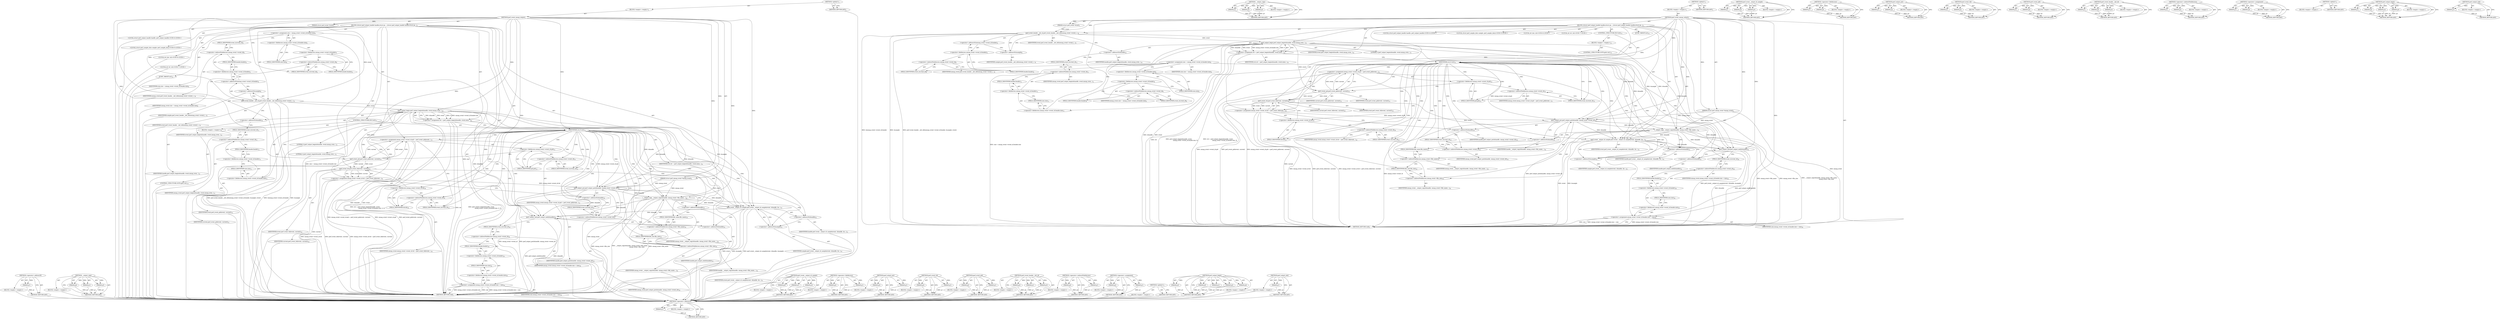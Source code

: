 digraph "perf_output_end" {
vulnerable_152 [label=<(METHOD,&lt;operator&gt;.addressOf)>];
vulnerable_153 [label=<(PARAM,p1)>];
vulnerable_154 [label=<(BLOCK,&lt;empty&gt;,&lt;empty&gt;)>];
vulnerable_155 [label=<(METHOD_RETURN,ANY)>];
vulnerable_179 [label=<(METHOD,__output_copy)>];
vulnerable_180 [label=<(PARAM,p1)>];
vulnerable_181 [label=<(PARAM,p2)>];
vulnerable_182 [label=<(PARAM,p3)>];
vulnerable_183 [label=<(BLOCK,&lt;empty&gt;,&lt;empty&gt;)>];
vulnerable_184 [label=<(METHOD_RETURN,ANY)>];
vulnerable_6 [label=<(METHOD,&lt;global&gt;)<SUB>1</SUB>>];
vulnerable_7 [label=<(BLOCK,&lt;empty&gt;,&lt;empty&gt;)<SUB>1</SUB>>];
vulnerable_8 [label=<(METHOD,perf_event_mmap_output)<SUB>1</SUB>>];
vulnerable_9 [label=<(PARAM,struct perf_event *event)<SUB>1</SUB>>];
vulnerable_10 [label=<(PARAM,struct perf_mmap_event *mmap_event)<SUB>2</SUB>>];
vulnerable_11 [label=<(BLOCK,{
	struct perf_output_handle handle;
	struct pe...,{
	struct perf_output_handle handle;
	struct pe...)<SUB>3</SUB>>];
vulnerable_12 [label="<(LOCAL,struct perf_output_handle handle: perf_output_handle)<SUB>4</SUB>>"];
vulnerable_13 [label="<(LOCAL,struct perf_sample_data sample: perf_sample_data)<SUB>5</SUB>>"];
vulnerable_14 [label="<(LOCAL,int size: int)<SUB>6</SUB>>"];
vulnerable_15 [label=<(&lt;operator&gt;.assignment,size = mmap_event-&gt;event_id.header.size)<SUB>6</SUB>>];
vulnerable_16 [label=<(IDENTIFIER,size,size = mmap_event-&gt;event_id.header.size)<SUB>6</SUB>>];
vulnerable_17 [label=<(&lt;operator&gt;.fieldAccess,mmap_event-&gt;event_id.header.size)<SUB>6</SUB>>];
vulnerable_18 [label=<(&lt;operator&gt;.fieldAccess,mmap_event-&gt;event_id.header)<SUB>6</SUB>>];
vulnerable_19 [label=<(&lt;operator&gt;.indirectFieldAccess,mmap_event-&gt;event_id)<SUB>6</SUB>>];
vulnerable_20 [label=<(IDENTIFIER,mmap_event,size = mmap_event-&gt;event_id.header.size)<SUB>6</SUB>>];
vulnerable_21 [label=<(FIELD_IDENTIFIER,event_id,event_id)<SUB>6</SUB>>];
vulnerable_22 [label=<(FIELD_IDENTIFIER,header,header)<SUB>6</SUB>>];
vulnerable_23 [label=<(FIELD_IDENTIFIER,size,size)<SUB>6</SUB>>];
vulnerable_24 [label="<(LOCAL,int ret: int)<SUB>7</SUB>>"];
vulnerable_25 [label=<(perf_event_header__init_id,perf_event_header__init_id(&amp;mmap_event-&gt;event_i...)<SUB>9</SUB>>];
vulnerable_26 [label=<(&lt;operator&gt;.addressOf,&amp;mmap_event-&gt;event_id.header)<SUB>9</SUB>>];
vulnerable_27 [label=<(&lt;operator&gt;.fieldAccess,mmap_event-&gt;event_id.header)<SUB>9</SUB>>];
vulnerable_28 [label=<(&lt;operator&gt;.indirectFieldAccess,mmap_event-&gt;event_id)<SUB>9</SUB>>];
vulnerable_29 [label=<(IDENTIFIER,mmap_event,perf_event_header__init_id(&amp;mmap_event-&gt;event_i...)<SUB>9</SUB>>];
vulnerable_30 [label=<(FIELD_IDENTIFIER,event_id,event_id)<SUB>9</SUB>>];
vulnerable_31 [label=<(FIELD_IDENTIFIER,header,header)<SUB>9</SUB>>];
vulnerable_32 [label=<(&lt;operator&gt;.addressOf,&amp;sample)<SUB>9</SUB>>];
vulnerable_33 [label=<(IDENTIFIER,sample,perf_event_header__init_id(&amp;mmap_event-&gt;event_i...)<SUB>9</SUB>>];
vulnerable_34 [label=<(IDENTIFIER,event,perf_event_header__init_id(&amp;mmap_event-&gt;event_i...)<SUB>9</SUB>>];
vulnerable_35 [label=<(&lt;operator&gt;.assignment,ret = perf_output_begin(&amp;handle, event,
				mma...)<SUB>10</SUB>>];
vulnerable_36 [label=<(IDENTIFIER,ret,ret = perf_output_begin(&amp;handle, event,
				mma...)<SUB>10</SUB>>];
vulnerable_37 [label=<(perf_output_begin,perf_output_begin(&amp;handle, event,
				mmap_even...)<SUB>10</SUB>>];
vulnerable_38 [label=<(&lt;operator&gt;.addressOf,&amp;handle)<SUB>10</SUB>>];
vulnerable_39 [label=<(IDENTIFIER,handle,perf_output_begin(&amp;handle, event,
				mmap_even...)<SUB>10</SUB>>];
vulnerable_40 [label=<(IDENTIFIER,event,perf_output_begin(&amp;handle, event,
				mmap_even...)<SUB>10</SUB>>];
vulnerable_41 [label=<(&lt;operator&gt;.fieldAccess,mmap_event-&gt;event_id.header.size)<SUB>11</SUB>>];
vulnerable_42 [label=<(&lt;operator&gt;.fieldAccess,mmap_event-&gt;event_id.header)<SUB>11</SUB>>];
vulnerable_43 [label=<(&lt;operator&gt;.indirectFieldAccess,mmap_event-&gt;event_id)<SUB>11</SUB>>];
vulnerable_44 [label=<(IDENTIFIER,mmap_event,perf_output_begin(&amp;handle, event,
				mmap_even...)<SUB>11</SUB>>];
vulnerable_45 [label=<(FIELD_IDENTIFIER,event_id,event_id)<SUB>11</SUB>>];
vulnerable_46 [label=<(FIELD_IDENTIFIER,header,header)<SUB>11</SUB>>];
vulnerable_47 [label=<(FIELD_IDENTIFIER,size,size)<SUB>11</SUB>>];
vulnerable_48 [label=<(LITERAL,0,perf_output_begin(&amp;handle, event,
				mmap_even...)<SUB>11</SUB>>];
vulnerable_49 [label=<(LITERAL,0,perf_output_begin(&amp;handle, event,
				mmap_even...)<SUB>11</SUB>>];
vulnerable_50 [label=<(CONTROL_STRUCTURE,IF,if (ret))<SUB>12</SUB>>];
vulnerable_51 [label=<(IDENTIFIER,ret,if (ret))<SUB>12</SUB>>];
vulnerable_52 [label=<(BLOCK,&lt;empty&gt;,&lt;empty&gt;)<SUB>13</SUB>>];
vulnerable_53 [label=<(CONTROL_STRUCTURE,GOTO,goto out;)<SUB>13</SUB>>];
vulnerable_54 [label=<(&lt;operator&gt;.assignment,mmap_event-&gt;event_id.pid = perf_event_pid(event...)<SUB>15</SUB>>];
vulnerable_55 [label=<(&lt;operator&gt;.fieldAccess,mmap_event-&gt;event_id.pid)<SUB>15</SUB>>];
vulnerable_56 [label=<(&lt;operator&gt;.indirectFieldAccess,mmap_event-&gt;event_id)<SUB>15</SUB>>];
vulnerable_57 [label=<(IDENTIFIER,mmap_event,mmap_event-&gt;event_id.pid = perf_event_pid(event...)<SUB>15</SUB>>];
vulnerable_58 [label=<(FIELD_IDENTIFIER,event_id,event_id)<SUB>15</SUB>>];
vulnerable_59 [label=<(FIELD_IDENTIFIER,pid,pid)<SUB>15</SUB>>];
vulnerable_60 [label=<(perf_event_pid,perf_event_pid(event, current))<SUB>15</SUB>>];
vulnerable_61 [label=<(IDENTIFIER,event,perf_event_pid(event, current))<SUB>15</SUB>>];
vulnerable_62 [label=<(IDENTIFIER,current,perf_event_pid(event, current))<SUB>15</SUB>>];
vulnerable_63 [label=<(&lt;operator&gt;.assignment,mmap_event-&gt;event_id.tid = perf_event_tid(event...)<SUB>16</SUB>>];
vulnerable_64 [label=<(&lt;operator&gt;.fieldAccess,mmap_event-&gt;event_id.tid)<SUB>16</SUB>>];
vulnerable_65 [label=<(&lt;operator&gt;.indirectFieldAccess,mmap_event-&gt;event_id)<SUB>16</SUB>>];
vulnerable_66 [label=<(IDENTIFIER,mmap_event,mmap_event-&gt;event_id.tid = perf_event_tid(event...)<SUB>16</SUB>>];
vulnerable_67 [label=<(FIELD_IDENTIFIER,event_id,event_id)<SUB>16</SUB>>];
vulnerable_68 [label=<(FIELD_IDENTIFIER,tid,tid)<SUB>16</SUB>>];
vulnerable_69 [label=<(perf_event_tid,perf_event_tid(event, current))<SUB>16</SUB>>];
vulnerable_70 [label=<(IDENTIFIER,event,perf_event_tid(event, current))<SUB>16</SUB>>];
vulnerable_71 [label=<(IDENTIFIER,current,perf_event_tid(event, current))<SUB>16</SUB>>];
vulnerable_72 [label=<(perf_output_put,perf_output_put(&amp;handle, mmap_event-&gt;event_id))<SUB>18</SUB>>];
vulnerable_73 [label=<(&lt;operator&gt;.addressOf,&amp;handle)<SUB>18</SUB>>];
vulnerable_74 [label=<(IDENTIFIER,handle,perf_output_put(&amp;handle, mmap_event-&gt;event_id))<SUB>18</SUB>>];
vulnerable_75 [label=<(&lt;operator&gt;.indirectFieldAccess,mmap_event-&gt;event_id)<SUB>18</SUB>>];
vulnerable_76 [label=<(IDENTIFIER,mmap_event,perf_output_put(&amp;handle, mmap_event-&gt;event_id))<SUB>18</SUB>>];
vulnerable_77 [label=<(FIELD_IDENTIFIER,event_id,event_id)<SUB>18</SUB>>];
vulnerable_78 [label=<(__output_copy,__output_copy(&amp;handle, mmap_event-&gt;file_name,
	...)<SUB>19</SUB>>];
vulnerable_79 [label=<(&lt;operator&gt;.addressOf,&amp;handle)<SUB>19</SUB>>];
vulnerable_80 [label=<(IDENTIFIER,handle,__output_copy(&amp;handle, mmap_event-&gt;file_name,
	...)<SUB>19</SUB>>];
vulnerable_81 [label=<(&lt;operator&gt;.indirectFieldAccess,mmap_event-&gt;file_name)<SUB>19</SUB>>];
vulnerable_82 [label=<(IDENTIFIER,mmap_event,__output_copy(&amp;handle, mmap_event-&gt;file_name,
	...)<SUB>19</SUB>>];
vulnerable_83 [label=<(FIELD_IDENTIFIER,file_name,file_name)<SUB>19</SUB>>];
vulnerable_84 [label=<(&lt;operator&gt;.indirectFieldAccess,mmap_event-&gt;file_size)<SUB>20</SUB>>];
vulnerable_85 [label=<(IDENTIFIER,mmap_event,__output_copy(&amp;handle, mmap_event-&gt;file_name,
	...)<SUB>20</SUB>>];
vulnerable_86 [label=<(FIELD_IDENTIFIER,file_size,file_size)<SUB>20</SUB>>];
vulnerable_87 [label=<(perf_event__output_id_sample,perf_event__output_id_sample(event, &amp;handle, &amp;s...)<SUB>22</SUB>>];
vulnerable_88 [label=<(IDENTIFIER,event,perf_event__output_id_sample(event, &amp;handle, &amp;s...)<SUB>22</SUB>>];
vulnerable_89 [label=<(&lt;operator&gt;.addressOf,&amp;handle)<SUB>22</SUB>>];
vulnerable_90 [label=<(IDENTIFIER,handle,perf_event__output_id_sample(event, &amp;handle, &amp;s...)<SUB>22</SUB>>];
vulnerable_91 [label=<(&lt;operator&gt;.addressOf,&amp;sample)<SUB>22</SUB>>];
vulnerable_92 [label=<(IDENTIFIER,sample,perf_event__output_id_sample(event, &amp;handle, &amp;s...)<SUB>22</SUB>>];
vulnerable_93 [label=<(perf_output_end,perf_output_end(&amp;handle))<SUB>24</SUB>>];
vulnerable_94 [label=<(&lt;operator&gt;.addressOf,&amp;handle)<SUB>24</SUB>>];
vulnerable_95 [label=<(IDENTIFIER,handle,perf_output_end(&amp;handle))<SUB>24</SUB>>];
vulnerable_96 [label=<(JUMP_TARGET,out)<SUB>25</SUB>>];
vulnerable_97 [label=<(&lt;operator&gt;.assignment,mmap_event-&gt;event_id.header.size = size)<SUB>26</SUB>>];
vulnerable_98 [label=<(&lt;operator&gt;.fieldAccess,mmap_event-&gt;event_id.header.size)<SUB>26</SUB>>];
vulnerable_99 [label=<(&lt;operator&gt;.fieldAccess,mmap_event-&gt;event_id.header)<SUB>26</SUB>>];
vulnerable_100 [label=<(&lt;operator&gt;.indirectFieldAccess,mmap_event-&gt;event_id)<SUB>26</SUB>>];
vulnerable_101 [label=<(IDENTIFIER,mmap_event,mmap_event-&gt;event_id.header.size = size)<SUB>26</SUB>>];
vulnerable_102 [label=<(FIELD_IDENTIFIER,event_id,event_id)<SUB>26</SUB>>];
vulnerable_103 [label=<(FIELD_IDENTIFIER,header,header)<SUB>26</SUB>>];
vulnerable_104 [label=<(FIELD_IDENTIFIER,size,size)<SUB>26</SUB>>];
vulnerable_105 [label=<(IDENTIFIER,size,mmap_event-&gt;event_id.header.size = size)<SUB>26</SUB>>];
vulnerable_106 [label=<(METHOD_RETURN,void)<SUB>1</SUB>>];
vulnerable_108 [label=<(METHOD_RETURN,ANY)<SUB>1</SUB>>];
vulnerable_185 [label=<(METHOD,perf_event__output_id_sample)>];
vulnerable_186 [label=<(PARAM,p1)>];
vulnerable_187 [label=<(PARAM,p2)>];
vulnerable_188 [label=<(PARAM,p3)>];
vulnerable_189 [label=<(BLOCK,&lt;empty&gt;,&lt;empty&gt;)>];
vulnerable_190 [label=<(METHOD_RETURN,ANY)>];
vulnerable_136 [label=<(METHOD,&lt;operator&gt;.fieldAccess)>];
vulnerable_137 [label=<(PARAM,p1)>];
vulnerable_138 [label=<(PARAM,p2)>];
vulnerable_139 [label=<(BLOCK,&lt;empty&gt;,&lt;empty&gt;)>];
vulnerable_140 [label=<(METHOD_RETURN,ANY)>];
vulnerable_174 [label=<(METHOD,perf_output_put)>];
vulnerable_175 [label=<(PARAM,p1)>];
vulnerable_176 [label=<(PARAM,p2)>];
vulnerable_177 [label=<(BLOCK,&lt;empty&gt;,&lt;empty&gt;)>];
vulnerable_178 [label=<(METHOD_RETURN,ANY)>];
vulnerable_169 [label=<(METHOD,perf_event_tid)>];
vulnerable_170 [label=<(PARAM,p1)>];
vulnerable_171 [label=<(PARAM,p2)>];
vulnerable_172 [label=<(BLOCK,&lt;empty&gt;,&lt;empty&gt;)>];
vulnerable_173 [label=<(METHOD_RETURN,ANY)>];
vulnerable_164 [label=<(METHOD,perf_event_pid)>];
vulnerable_165 [label=<(PARAM,p1)>];
vulnerable_166 [label=<(PARAM,p2)>];
vulnerable_167 [label=<(BLOCK,&lt;empty&gt;,&lt;empty&gt;)>];
vulnerable_168 [label=<(METHOD_RETURN,ANY)>];
vulnerable_146 [label=<(METHOD,perf_event_header__init_id)>];
vulnerable_147 [label=<(PARAM,p1)>];
vulnerable_148 [label=<(PARAM,p2)>];
vulnerable_149 [label=<(PARAM,p3)>];
vulnerable_150 [label=<(BLOCK,&lt;empty&gt;,&lt;empty&gt;)>];
vulnerable_151 [label=<(METHOD_RETURN,ANY)>];
vulnerable_141 [label=<(METHOD,&lt;operator&gt;.indirectFieldAccess)>];
vulnerable_142 [label=<(PARAM,p1)>];
vulnerable_143 [label=<(PARAM,p2)>];
vulnerable_144 [label=<(BLOCK,&lt;empty&gt;,&lt;empty&gt;)>];
vulnerable_145 [label=<(METHOD_RETURN,ANY)>];
vulnerable_131 [label=<(METHOD,&lt;operator&gt;.assignment)>];
vulnerable_132 [label=<(PARAM,p1)>];
vulnerable_133 [label=<(PARAM,p2)>];
vulnerable_134 [label=<(BLOCK,&lt;empty&gt;,&lt;empty&gt;)>];
vulnerable_135 [label=<(METHOD_RETURN,ANY)>];
vulnerable_125 [label=<(METHOD,&lt;global&gt;)<SUB>1</SUB>>];
vulnerable_126 [label=<(BLOCK,&lt;empty&gt;,&lt;empty&gt;)>];
vulnerable_127 [label=<(METHOD_RETURN,ANY)>];
vulnerable_156 [label=<(METHOD,perf_output_begin)>];
vulnerable_157 [label=<(PARAM,p1)>];
vulnerable_158 [label=<(PARAM,p2)>];
vulnerable_159 [label=<(PARAM,p3)>];
vulnerable_160 [label=<(PARAM,p4)>];
vulnerable_161 [label=<(PARAM,p5)>];
vulnerable_162 [label=<(BLOCK,&lt;empty&gt;,&lt;empty&gt;)>];
vulnerable_163 [label=<(METHOD_RETURN,ANY)>];
vulnerable_191 [label=<(METHOD,perf_output_end)>];
vulnerable_192 [label=<(PARAM,p1)>];
vulnerable_193 [label=<(BLOCK,&lt;empty&gt;,&lt;empty&gt;)>];
vulnerable_194 [label=<(METHOD_RETURN,ANY)>];
fixed_151 [label=<(METHOD,&lt;operator&gt;.addressOf)>];
fixed_152 [label=<(PARAM,p1)>];
fixed_153 [label=<(BLOCK,&lt;empty&gt;,&lt;empty&gt;)>];
fixed_154 [label=<(METHOD_RETURN,ANY)>];
fixed_177 [label=<(METHOD,__output_copy)>];
fixed_178 [label=<(PARAM,p1)>];
fixed_179 [label=<(PARAM,p2)>];
fixed_180 [label=<(PARAM,p3)>];
fixed_181 [label=<(BLOCK,&lt;empty&gt;,&lt;empty&gt;)>];
fixed_182 [label=<(METHOD_RETURN,ANY)>];
fixed_6 [label=<(METHOD,&lt;global&gt;)<SUB>1</SUB>>];
fixed_7 [label=<(BLOCK,&lt;empty&gt;,&lt;empty&gt;)<SUB>1</SUB>>];
fixed_8 [label=<(METHOD,perf_event_mmap_output)<SUB>1</SUB>>];
fixed_9 [label=<(PARAM,struct perf_event *event)<SUB>1</SUB>>];
fixed_10 [label=<(PARAM,struct perf_mmap_event *mmap_event)<SUB>2</SUB>>];
fixed_11 [label=<(BLOCK,{
	struct perf_output_handle handle;
	struct pe...,{
	struct perf_output_handle handle;
	struct pe...)<SUB>3</SUB>>];
fixed_12 [label="<(LOCAL,struct perf_output_handle handle: perf_output_handle)<SUB>4</SUB>>"];
fixed_13 [label="<(LOCAL,struct perf_sample_data sample: perf_sample_data)<SUB>5</SUB>>"];
fixed_14 [label="<(LOCAL,int size: int)<SUB>6</SUB>>"];
fixed_15 [label=<(&lt;operator&gt;.assignment,size = mmap_event-&gt;event_id.header.size)<SUB>6</SUB>>];
fixed_16 [label=<(IDENTIFIER,size,size = mmap_event-&gt;event_id.header.size)<SUB>6</SUB>>];
fixed_17 [label=<(&lt;operator&gt;.fieldAccess,mmap_event-&gt;event_id.header.size)<SUB>6</SUB>>];
fixed_18 [label=<(&lt;operator&gt;.fieldAccess,mmap_event-&gt;event_id.header)<SUB>6</SUB>>];
fixed_19 [label=<(&lt;operator&gt;.indirectFieldAccess,mmap_event-&gt;event_id)<SUB>6</SUB>>];
fixed_20 [label=<(IDENTIFIER,mmap_event,size = mmap_event-&gt;event_id.header.size)<SUB>6</SUB>>];
fixed_21 [label=<(FIELD_IDENTIFIER,event_id,event_id)<SUB>6</SUB>>];
fixed_22 [label=<(FIELD_IDENTIFIER,header,header)<SUB>6</SUB>>];
fixed_23 [label=<(FIELD_IDENTIFIER,size,size)<SUB>6</SUB>>];
fixed_24 [label="<(LOCAL,int ret: int)<SUB>7</SUB>>"];
fixed_25 [label=<(perf_event_header__init_id,perf_event_header__init_id(&amp;mmap_event-&gt;event_i...)<SUB>9</SUB>>];
fixed_26 [label=<(&lt;operator&gt;.addressOf,&amp;mmap_event-&gt;event_id.header)<SUB>9</SUB>>];
fixed_27 [label=<(&lt;operator&gt;.fieldAccess,mmap_event-&gt;event_id.header)<SUB>9</SUB>>];
fixed_28 [label=<(&lt;operator&gt;.indirectFieldAccess,mmap_event-&gt;event_id)<SUB>9</SUB>>];
fixed_29 [label=<(IDENTIFIER,mmap_event,perf_event_header__init_id(&amp;mmap_event-&gt;event_i...)<SUB>9</SUB>>];
fixed_30 [label=<(FIELD_IDENTIFIER,event_id,event_id)<SUB>9</SUB>>];
fixed_31 [label=<(FIELD_IDENTIFIER,header,header)<SUB>9</SUB>>];
fixed_32 [label=<(&lt;operator&gt;.addressOf,&amp;sample)<SUB>9</SUB>>];
fixed_33 [label=<(IDENTIFIER,sample,perf_event_header__init_id(&amp;mmap_event-&gt;event_i...)<SUB>9</SUB>>];
fixed_34 [label=<(IDENTIFIER,event,perf_event_header__init_id(&amp;mmap_event-&gt;event_i...)<SUB>9</SUB>>];
fixed_35 [label=<(&lt;operator&gt;.assignment,ret = perf_output_begin(&amp;handle, event,
				mma...)<SUB>10</SUB>>];
fixed_36 [label=<(IDENTIFIER,ret,ret = perf_output_begin(&amp;handle, event,
				mma...)<SUB>10</SUB>>];
fixed_37 [label=<(perf_output_begin,perf_output_begin(&amp;handle, event,
				mmap_even...)<SUB>10</SUB>>];
fixed_38 [label=<(&lt;operator&gt;.addressOf,&amp;handle)<SUB>10</SUB>>];
fixed_39 [label=<(IDENTIFIER,handle,perf_output_begin(&amp;handle, event,
				mmap_even...)<SUB>10</SUB>>];
fixed_40 [label=<(IDENTIFIER,event,perf_output_begin(&amp;handle, event,
				mmap_even...)<SUB>10</SUB>>];
fixed_41 [label=<(&lt;operator&gt;.fieldAccess,mmap_event-&gt;event_id.header.size)<SUB>11</SUB>>];
fixed_42 [label=<(&lt;operator&gt;.fieldAccess,mmap_event-&gt;event_id.header)<SUB>11</SUB>>];
fixed_43 [label=<(&lt;operator&gt;.indirectFieldAccess,mmap_event-&gt;event_id)<SUB>11</SUB>>];
fixed_44 [label=<(IDENTIFIER,mmap_event,perf_output_begin(&amp;handle, event,
				mmap_even...)<SUB>11</SUB>>];
fixed_45 [label=<(FIELD_IDENTIFIER,event_id,event_id)<SUB>11</SUB>>];
fixed_46 [label=<(FIELD_IDENTIFIER,header,header)<SUB>11</SUB>>];
fixed_47 [label=<(FIELD_IDENTIFIER,size,size)<SUB>11</SUB>>];
fixed_48 [label=<(LITERAL,0,perf_output_begin(&amp;handle, event,
				mmap_even...)<SUB>11</SUB>>];
fixed_49 [label=<(CONTROL_STRUCTURE,IF,if (ret))<SUB>12</SUB>>];
fixed_50 [label=<(IDENTIFIER,ret,if (ret))<SUB>12</SUB>>];
fixed_51 [label=<(BLOCK,&lt;empty&gt;,&lt;empty&gt;)<SUB>13</SUB>>];
fixed_52 [label=<(CONTROL_STRUCTURE,GOTO,goto out;)<SUB>13</SUB>>];
fixed_53 [label=<(&lt;operator&gt;.assignment,mmap_event-&gt;event_id.pid = perf_event_pid(event...)<SUB>15</SUB>>];
fixed_54 [label=<(&lt;operator&gt;.fieldAccess,mmap_event-&gt;event_id.pid)<SUB>15</SUB>>];
fixed_55 [label=<(&lt;operator&gt;.indirectFieldAccess,mmap_event-&gt;event_id)<SUB>15</SUB>>];
fixed_56 [label=<(IDENTIFIER,mmap_event,mmap_event-&gt;event_id.pid = perf_event_pid(event...)<SUB>15</SUB>>];
fixed_57 [label=<(FIELD_IDENTIFIER,event_id,event_id)<SUB>15</SUB>>];
fixed_58 [label=<(FIELD_IDENTIFIER,pid,pid)<SUB>15</SUB>>];
fixed_59 [label=<(perf_event_pid,perf_event_pid(event, current))<SUB>15</SUB>>];
fixed_60 [label=<(IDENTIFIER,event,perf_event_pid(event, current))<SUB>15</SUB>>];
fixed_61 [label=<(IDENTIFIER,current,perf_event_pid(event, current))<SUB>15</SUB>>];
fixed_62 [label=<(&lt;operator&gt;.assignment,mmap_event-&gt;event_id.tid = perf_event_tid(event...)<SUB>16</SUB>>];
fixed_63 [label=<(&lt;operator&gt;.fieldAccess,mmap_event-&gt;event_id.tid)<SUB>16</SUB>>];
fixed_64 [label=<(&lt;operator&gt;.indirectFieldAccess,mmap_event-&gt;event_id)<SUB>16</SUB>>];
fixed_65 [label=<(IDENTIFIER,mmap_event,mmap_event-&gt;event_id.tid = perf_event_tid(event...)<SUB>16</SUB>>];
fixed_66 [label=<(FIELD_IDENTIFIER,event_id,event_id)<SUB>16</SUB>>];
fixed_67 [label=<(FIELD_IDENTIFIER,tid,tid)<SUB>16</SUB>>];
fixed_68 [label=<(perf_event_tid,perf_event_tid(event, current))<SUB>16</SUB>>];
fixed_69 [label=<(IDENTIFIER,event,perf_event_tid(event, current))<SUB>16</SUB>>];
fixed_70 [label=<(IDENTIFIER,current,perf_event_tid(event, current))<SUB>16</SUB>>];
fixed_71 [label=<(perf_output_put,perf_output_put(&amp;handle, mmap_event-&gt;event_id))<SUB>18</SUB>>];
fixed_72 [label=<(&lt;operator&gt;.addressOf,&amp;handle)<SUB>18</SUB>>];
fixed_73 [label=<(IDENTIFIER,handle,perf_output_put(&amp;handle, mmap_event-&gt;event_id))<SUB>18</SUB>>];
fixed_74 [label=<(&lt;operator&gt;.indirectFieldAccess,mmap_event-&gt;event_id)<SUB>18</SUB>>];
fixed_75 [label=<(IDENTIFIER,mmap_event,perf_output_put(&amp;handle, mmap_event-&gt;event_id))<SUB>18</SUB>>];
fixed_76 [label=<(FIELD_IDENTIFIER,event_id,event_id)<SUB>18</SUB>>];
fixed_77 [label=<(__output_copy,__output_copy(&amp;handle, mmap_event-&gt;file_name,
	...)<SUB>19</SUB>>];
fixed_78 [label=<(&lt;operator&gt;.addressOf,&amp;handle)<SUB>19</SUB>>];
fixed_79 [label=<(IDENTIFIER,handle,__output_copy(&amp;handle, mmap_event-&gt;file_name,
	...)<SUB>19</SUB>>];
fixed_80 [label=<(&lt;operator&gt;.indirectFieldAccess,mmap_event-&gt;file_name)<SUB>19</SUB>>];
fixed_81 [label=<(IDENTIFIER,mmap_event,__output_copy(&amp;handle, mmap_event-&gt;file_name,
	...)<SUB>19</SUB>>];
fixed_82 [label=<(FIELD_IDENTIFIER,file_name,file_name)<SUB>19</SUB>>];
fixed_83 [label=<(&lt;operator&gt;.indirectFieldAccess,mmap_event-&gt;file_size)<SUB>20</SUB>>];
fixed_84 [label=<(IDENTIFIER,mmap_event,__output_copy(&amp;handle, mmap_event-&gt;file_name,
	...)<SUB>20</SUB>>];
fixed_85 [label=<(FIELD_IDENTIFIER,file_size,file_size)<SUB>20</SUB>>];
fixed_86 [label=<(perf_event__output_id_sample,perf_event__output_id_sample(event, &amp;handle, &amp;s...)<SUB>22</SUB>>];
fixed_87 [label=<(IDENTIFIER,event,perf_event__output_id_sample(event, &amp;handle, &amp;s...)<SUB>22</SUB>>];
fixed_88 [label=<(&lt;operator&gt;.addressOf,&amp;handle)<SUB>22</SUB>>];
fixed_89 [label=<(IDENTIFIER,handle,perf_event__output_id_sample(event, &amp;handle, &amp;s...)<SUB>22</SUB>>];
fixed_90 [label=<(&lt;operator&gt;.addressOf,&amp;sample)<SUB>22</SUB>>];
fixed_91 [label=<(IDENTIFIER,sample,perf_event__output_id_sample(event, &amp;handle, &amp;s...)<SUB>22</SUB>>];
fixed_92 [label=<(perf_output_end,perf_output_end(&amp;handle))<SUB>24</SUB>>];
fixed_93 [label=<(&lt;operator&gt;.addressOf,&amp;handle)<SUB>24</SUB>>];
fixed_94 [label=<(IDENTIFIER,handle,perf_output_end(&amp;handle))<SUB>24</SUB>>];
fixed_95 [label=<(JUMP_TARGET,out)<SUB>25</SUB>>];
fixed_96 [label=<(&lt;operator&gt;.assignment,mmap_event-&gt;event_id.header.size = size)<SUB>26</SUB>>];
fixed_97 [label=<(&lt;operator&gt;.fieldAccess,mmap_event-&gt;event_id.header.size)<SUB>26</SUB>>];
fixed_98 [label=<(&lt;operator&gt;.fieldAccess,mmap_event-&gt;event_id.header)<SUB>26</SUB>>];
fixed_99 [label=<(&lt;operator&gt;.indirectFieldAccess,mmap_event-&gt;event_id)<SUB>26</SUB>>];
fixed_100 [label=<(IDENTIFIER,mmap_event,mmap_event-&gt;event_id.header.size = size)<SUB>26</SUB>>];
fixed_101 [label=<(FIELD_IDENTIFIER,event_id,event_id)<SUB>26</SUB>>];
fixed_102 [label=<(FIELD_IDENTIFIER,header,header)<SUB>26</SUB>>];
fixed_103 [label=<(FIELD_IDENTIFIER,size,size)<SUB>26</SUB>>];
fixed_104 [label=<(IDENTIFIER,size,mmap_event-&gt;event_id.header.size = size)<SUB>26</SUB>>];
fixed_105 [label=<(METHOD_RETURN,void)<SUB>1</SUB>>];
fixed_107 [label=<(METHOD_RETURN,ANY)<SUB>1</SUB>>];
fixed_183 [label=<(METHOD,perf_event__output_id_sample)>];
fixed_184 [label=<(PARAM,p1)>];
fixed_185 [label=<(PARAM,p2)>];
fixed_186 [label=<(PARAM,p3)>];
fixed_187 [label=<(BLOCK,&lt;empty&gt;,&lt;empty&gt;)>];
fixed_188 [label=<(METHOD_RETURN,ANY)>];
fixed_135 [label=<(METHOD,&lt;operator&gt;.fieldAccess)>];
fixed_136 [label=<(PARAM,p1)>];
fixed_137 [label=<(PARAM,p2)>];
fixed_138 [label=<(BLOCK,&lt;empty&gt;,&lt;empty&gt;)>];
fixed_139 [label=<(METHOD_RETURN,ANY)>];
fixed_172 [label=<(METHOD,perf_output_put)>];
fixed_173 [label=<(PARAM,p1)>];
fixed_174 [label=<(PARAM,p2)>];
fixed_175 [label=<(BLOCK,&lt;empty&gt;,&lt;empty&gt;)>];
fixed_176 [label=<(METHOD_RETURN,ANY)>];
fixed_167 [label=<(METHOD,perf_event_tid)>];
fixed_168 [label=<(PARAM,p1)>];
fixed_169 [label=<(PARAM,p2)>];
fixed_170 [label=<(BLOCK,&lt;empty&gt;,&lt;empty&gt;)>];
fixed_171 [label=<(METHOD_RETURN,ANY)>];
fixed_162 [label=<(METHOD,perf_event_pid)>];
fixed_163 [label=<(PARAM,p1)>];
fixed_164 [label=<(PARAM,p2)>];
fixed_165 [label=<(BLOCK,&lt;empty&gt;,&lt;empty&gt;)>];
fixed_166 [label=<(METHOD_RETURN,ANY)>];
fixed_145 [label=<(METHOD,perf_event_header__init_id)>];
fixed_146 [label=<(PARAM,p1)>];
fixed_147 [label=<(PARAM,p2)>];
fixed_148 [label=<(PARAM,p3)>];
fixed_149 [label=<(BLOCK,&lt;empty&gt;,&lt;empty&gt;)>];
fixed_150 [label=<(METHOD_RETURN,ANY)>];
fixed_140 [label=<(METHOD,&lt;operator&gt;.indirectFieldAccess)>];
fixed_141 [label=<(PARAM,p1)>];
fixed_142 [label=<(PARAM,p2)>];
fixed_143 [label=<(BLOCK,&lt;empty&gt;,&lt;empty&gt;)>];
fixed_144 [label=<(METHOD_RETURN,ANY)>];
fixed_130 [label=<(METHOD,&lt;operator&gt;.assignment)>];
fixed_131 [label=<(PARAM,p1)>];
fixed_132 [label=<(PARAM,p2)>];
fixed_133 [label=<(BLOCK,&lt;empty&gt;,&lt;empty&gt;)>];
fixed_134 [label=<(METHOD_RETURN,ANY)>];
fixed_124 [label=<(METHOD,&lt;global&gt;)<SUB>1</SUB>>];
fixed_125 [label=<(BLOCK,&lt;empty&gt;,&lt;empty&gt;)>];
fixed_126 [label=<(METHOD_RETURN,ANY)>];
fixed_155 [label=<(METHOD,perf_output_begin)>];
fixed_156 [label=<(PARAM,p1)>];
fixed_157 [label=<(PARAM,p2)>];
fixed_158 [label=<(PARAM,p3)>];
fixed_159 [label=<(PARAM,p4)>];
fixed_160 [label=<(BLOCK,&lt;empty&gt;,&lt;empty&gt;)>];
fixed_161 [label=<(METHOD_RETURN,ANY)>];
fixed_189 [label=<(METHOD,perf_output_end)>];
fixed_190 [label=<(PARAM,p1)>];
fixed_191 [label=<(BLOCK,&lt;empty&gt;,&lt;empty&gt;)>];
fixed_192 [label=<(METHOD_RETURN,ANY)>];
vulnerable_152 -> vulnerable_153  [key=0, label="AST: "];
vulnerable_152 -> vulnerable_153  [key=1, label="DDG: "];
vulnerable_152 -> vulnerable_154  [key=0, label="AST: "];
vulnerable_152 -> vulnerable_155  [key=0, label="AST: "];
vulnerable_152 -> vulnerable_155  [key=1, label="CFG: "];
vulnerable_153 -> vulnerable_155  [key=0, label="DDG: p1"];
vulnerable_154 -> fixed_151  [key=0];
vulnerable_155 -> fixed_151  [key=0];
vulnerable_179 -> vulnerable_180  [key=0, label="AST: "];
vulnerable_179 -> vulnerable_180  [key=1, label="DDG: "];
vulnerable_179 -> vulnerable_183  [key=0, label="AST: "];
vulnerable_179 -> vulnerable_181  [key=0, label="AST: "];
vulnerable_179 -> vulnerable_181  [key=1, label="DDG: "];
vulnerable_179 -> vulnerable_184  [key=0, label="AST: "];
vulnerable_179 -> vulnerable_184  [key=1, label="CFG: "];
vulnerable_179 -> vulnerable_182  [key=0, label="AST: "];
vulnerable_179 -> vulnerable_182  [key=1, label="DDG: "];
vulnerable_180 -> vulnerable_184  [key=0, label="DDG: p1"];
vulnerable_181 -> vulnerable_184  [key=0, label="DDG: p2"];
vulnerable_182 -> vulnerable_184  [key=0, label="DDG: p3"];
vulnerable_183 -> fixed_151  [key=0];
vulnerable_184 -> fixed_151  [key=0];
vulnerable_6 -> vulnerable_7  [key=0, label="AST: "];
vulnerable_6 -> vulnerable_108  [key=0, label="AST: "];
vulnerable_6 -> vulnerable_108  [key=1, label="CFG: "];
vulnerable_7 -> vulnerable_8  [key=0, label="AST: "];
vulnerable_8 -> vulnerable_9  [key=0, label="AST: "];
vulnerable_8 -> vulnerable_9  [key=1, label="DDG: "];
vulnerable_8 -> vulnerable_10  [key=0, label="AST: "];
vulnerable_8 -> vulnerable_10  [key=1, label="DDG: "];
vulnerable_8 -> vulnerable_11  [key=0, label="AST: "];
vulnerable_8 -> vulnerable_106  [key=0, label="AST: "];
vulnerable_8 -> vulnerable_21  [key=0, label="CFG: "];
vulnerable_8 -> vulnerable_97  [key=0, label="DDG: "];
vulnerable_8 -> vulnerable_25  [key=0, label="DDG: "];
vulnerable_8 -> vulnerable_51  [key=0, label="DDG: "];
vulnerable_8 -> vulnerable_72  [key=0, label="DDG: "];
vulnerable_8 -> vulnerable_78  [key=0, label="DDG: "];
vulnerable_8 -> vulnerable_87  [key=0, label="DDG: "];
vulnerable_8 -> vulnerable_93  [key=0, label="DDG: "];
vulnerable_8 -> vulnerable_37  [key=0, label="DDG: "];
vulnerable_8 -> vulnerable_60  [key=0, label="DDG: "];
vulnerable_8 -> vulnerable_69  [key=0, label="DDG: "];
vulnerable_9 -> vulnerable_25  [key=0, label="DDG: event"];
vulnerable_10 -> vulnerable_106  [key=0, label="DDG: mmap_event"];
vulnerable_10 -> vulnerable_72  [key=0, label="DDG: mmap_event"];
vulnerable_10 -> vulnerable_78  [key=0, label="DDG: mmap_event"];
vulnerable_11 -> vulnerable_12  [key=0, label="AST: "];
vulnerable_11 -> vulnerable_13  [key=0, label="AST: "];
vulnerable_11 -> vulnerable_14  [key=0, label="AST: "];
vulnerable_11 -> vulnerable_15  [key=0, label="AST: "];
vulnerable_11 -> vulnerable_24  [key=0, label="AST: "];
vulnerable_11 -> vulnerable_25  [key=0, label="AST: "];
vulnerable_11 -> vulnerable_35  [key=0, label="AST: "];
vulnerable_11 -> vulnerable_50  [key=0, label="AST: "];
vulnerable_11 -> vulnerable_54  [key=0, label="AST: "];
vulnerable_11 -> vulnerable_63  [key=0, label="AST: "];
vulnerable_11 -> vulnerable_72  [key=0, label="AST: "];
vulnerable_11 -> vulnerable_78  [key=0, label="AST: "];
vulnerable_11 -> vulnerable_87  [key=0, label="AST: "];
vulnerable_11 -> vulnerable_93  [key=0, label="AST: "];
vulnerable_11 -> vulnerable_96  [key=0, label="AST: "];
vulnerable_11 -> vulnerable_97  [key=0, label="AST: "];
vulnerable_12 -> fixed_151  [key=0];
vulnerable_13 -> fixed_151  [key=0];
vulnerable_14 -> fixed_151  [key=0];
vulnerable_15 -> vulnerable_16  [key=0, label="AST: "];
vulnerable_15 -> vulnerable_17  [key=0, label="AST: "];
vulnerable_15 -> vulnerable_30  [key=0, label="CFG: "];
vulnerable_15 -> vulnerable_106  [key=0, label="DDG: size = mmap_event-&gt;event_id.header.size"];
vulnerable_15 -> vulnerable_97  [key=0, label="DDG: size"];
vulnerable_16 -> fixed_151  [key=0];
vulnerable_17 -> vulnerable_18  [key=0, label="AST: "];
vulnerable_17 -> vulnerable_23  [key=0, label="AST: "];
vulnerable_17 -> vulnerable_15  [key=0, label="CFG: "];
vulnerable_18 -> vulnerable_19  [key=0, label="AST: "];
vulnerable_18 -> vulnerable_22  [key=0, label="AST: "];
vulnerable_18 -> vulnerable_23  [key=0, label="CFG: "];
vulnerable_19 -> vulnerable_20  [key=0, label="AST: "];
vulnerable_19 -> vulnerable_21  [key=0, label="AST: "];
vulnerable_19 -> vulnerable_22  [key=0, label="CFG: "];
vulnerable_20 -> fixed_151  [key=0];
vulnerable_21 -> vulnerable_19  [key=0, label="CFG: "];
vulnerable_22 -> vulnerable_18  [key=0, label="CFG: "];
vulnerable_23 -> vulnerable_17  [key=0, label="CFG: "];
vulnerable_24 -> fixed_151  [key=0];
vulnerable_25 -> vulnerable_26  [key=0, label="AST: "];
vulnerable_25 -> vulnerable_32  [key=0, label="AST: "];
vulnerable_25 -> vulnerable_34  [key=0, label="AST: "];
vulnerable_25 -> vulnerable_38  [key=0, label="CFG: "];
vulnerable_25 -> vulnerable_106  [key=0, label="DDG: &amp;mmap_event-&gt;event_id.header"];
vulnerable_25 -> vulnerable_106  [key=1, label="DDG: &amp;sample"];
vulnerable_25 -> vulnerable_106  [key=2, label="DDG: perf_event_header__init_id(&amp;mmap_event-&gt;event_id.header, &amp;sample, event)"];
vulnerable_25 -> vulnerable_87  [key=0, label="DDG: &amp;sample"];
vulnerable_25 -> vulnerable_37  [key=0, label="DDG: event"];
vulnerable_26 -> vulnerable_27  [key=0, label="AST: "];
vulnerable_26 -> vulnerable_32  [key=0, label="CFG: "];
vulnerable_27 -> vulnerable_28  [key=0, label="AST: "];
vulnerable_27 -> vulnerable_31  [key=0, label="AST: "];
vulnerable_27 -> vulnerable_26  [key=0, label="CFG: "];
vulnerable_28 -> vulnerable_29  [key=0, label="AST: "];
vulnerable_28 -> vulnerable_30  [key=0, label="AST: "];
vulnerable_28 -> vulnerable_31  [key=0, label="CFG: "];
vulnerable_29 -> fixed_151  [key=0];
vulnerable_30 -> vulnerable_28  [key=0, label="CFG: "];
vulnerable_31 -> vulnerable_27  [key=0, label="CFG: "];
vulnerable_32 -> vulnerable_33  [key=0, label="AST: "];
vulnerable_32 -> vulnerable_25  [key=0, label="CFG: "];
vulnerable_33 -> fixed_151  [key=0];
vulnerable_34 -> fixed_151  [key=0];
vulnerable_35 -> vulnerable_36  [key=0, label="AST: "];
vulnerable_35 -> vulnerable_37  [key=0, label="AST: "];
vulnerable_35 -> vulnerable_51  [key=0, label="CFG: "];
vulnerable_35 -> vulnerable_106  [key=0, label="DDG: ret"];
vulnerable_35 -> vulnerable_106  [key=1, label="DDG: perf_output_begin(&amp;handle, event,
				mmap_event-&gt;event_id.header.size, 0, 0)"];
vulnerable_35 -> vulnerable_106  [key=2, label="DDG: ret = perf_output_begin(&amp;handle, event,
				mmap_event-&gt;event_id.header.size, 0, 0)"];
vulnerable_36 -> fixed_151  [key=0];
vulnerable_37 -> vulnerable_38  [key=0, label="AST: "];
vulnerable_37 -> vulnerable_40  [key=0, label="AST: "];
vulnerable_37 -> vulnerable_41  [key=0, label="AST: "];
vulnerable_37 -> vulnerable_48  [key=0, label="AST: "];
vulnerable_37 -> vulnerable_49  [key=0, label="AST: "];
vulnerable_37 -> vulnerable_35  [key=0, label="CFG: "];
vulnerable_37 -> vulnerable_35  [key=1, label="DDG: &amp;handle"];
vulnerable_37 -> vulnerable_35  [key=2, label="DDG: event"];
vulnerable_37 -> vulnerable_35  [key=3, label="DDG: 0"];
vulnerable_37 -> vulnerable_35  [key=4, label="DDG: mmap_event-&gt;event_id.header.size"];
vulnerable_37 -> vulnerable_106  [key=0, label="DDG: &amp;handle"];
vulnerable_37 -> vulnerable_106  [key=1, label="DDG: event"];
vulnerable_37 -> vulnerable_72  [key=0, label="DDG: &amp;handle"];
vulnerable_37 -> vulnerable_78  [key=0, label="DDG: &amp;handle"];
vulnerable_37 -> vulnerable_87  [key=0, label="DDG: &amp;handle"];
vulnerable_37 -> vulnerable_93  [key=0, label="DDG: &amp;handle"];
vulnerable_37 -> vulnerable_60  [key=0, label="DDG: event"];
vulnerable_38 -> vulnerable_39  [key=0, label="AST: "];
vulnerable_38 -> vulnerable_45  [key=0, label="CFG: "];
vulnerable_39 -> fixed_151  [key=0];
vulnerable_40 -> fixed_151  [key=0];
vulnerable_41 -> vulnerable_42  [key=0, label="AST: "];
vulnerable_41 -> vulnerable_47  [key=0, label="AST: "];
vulnerable_41 -> vulnerable_37  [key=0, label="CFG: "];
vulnerable_42 -> vulnerable_43  [key=0, label="AST: "];
vulnerable_42 -> vulnerable_46  [key=0, label="AST: "];
vulnerable_42 -> vulnerable_47  [key=0, label="CFG: "];
vulnerable_43 -> vulnerable_44  [key=0, label="AST: "];
vulnerable_43 -> vulnerable_45  [key=0, label="AST: "];
vulnerable_43 -> vulnerable_46  [key=0, label="CFG: "];
vulnerable_44 -> fixed_151  [key=0];
vulnerable_45 -> vulnerable_43  [key=0, label="CFG: "];
vulnerable_46 -> vulnerable_42  [key=0, label="CFG: "];
vulnerable_47 -> vulnerable_41  [key=0, label="CFG: "];
vulnerable_48 -> fixed_151  [key=0];
vulnerable_49 -> fixed_151  [key=0];
vulnerable_50 -> vulnerable_51  [key=0, label="AST: "];
vulnerable_50 -> vulnerable_52  [key=0, label="AST: "];
vulnerable_51 -> vulnerable_102  [key=0, label="CFG: "];
vulnerable_51 -> vulnerable_58  [key=0, label="CFG: "];
vulnerable_51 -> vulnerable_58  [key=1, label="CDG: "];
vulnerable_51 -> vulnerable_94  [key=0, label="CDG: "];
vulnerable_51 -> vulnerable_68  [key=0, label="CDG: "];
vulnerable_51 -> vulnerable_60  [key=0, label="CDG: "];
vulnerable_51 -> vulnerable_73  [key=0, label="CDG: "];
vulnerable_51 -> vulnerable_77  [key=0, label="CDG: "];
vulnerable_51 -> vulnerable_64  [key=0, label="CDG: "];
vulnerable_51 -> vulnerable_83  [key=0, label="CDG: "];
vulnerable_51 -> vulnerable_89  [key=0, label="CDG: "];
vulnerable_51 -> vulnerable_75  [key=0, label="CDG: "];
vulnerable_51 -> vulnerable_81  [key=0, label="CDG: "];
vulnerable_51 -> vulnerable_84  [key=0, label="CDG: "];
vulnerable_51 -> vulnerable_72  [key=0, label="CDG: "];
vulnerable_51 -> vulnerable_56  [key=0, label="CDG: "];
vulnerable_51 -> vulnerable_69  [key=0, label="CDG: "];
vulnerable_51 -> vulnerable_67  [key=0, label="CDG: "];
vulnerable_51 -> vulnerable_63  [key=0, label="CDG: "];
vulnerable_51 -> vulnerable_65  [key=0, label="CDG: "];
vulnerable_51 -> vulnerable_59  [key=0, label="CDG: "];
vulnerable_51 -> vulnerable_87  [key=0, label="CDG: "];
vulnerable_51 -> vulnerable_91  [key=0, label="CDG: "];
vulnerable_51 -> vulnerable_55  [key=0, label="CDG: "];
vulnerable_51 -> vulnerable_93  [key=0, label="CDG: "];
vulnerable_51 -> vulnerable_78  [key=0, label="CDG: "];
vulnerable_51 -> vulnerable_54  [key=0, label="CDG: "];
vulnerable_51 -> vulnerable_79  [key=0, label="CDG: "];
vulnerable_51 -> vulnerable_86  [key=0, label="CDG: "];
vulnerable_52 -> vulnerable_53  [key=0, label="AST: "];
vulnerable_53 -> fixed_151  [key=0];
vulnerable_54 -> vulnerable_55  [key=0, label="AST: "];
vulnerable_54 -> vulnerable_60  [key=0, label="AST: "];
vulnerable_54 -> vulnerable_67  [key=0, label="CFG: "];
vulnerable_54 -> vulnerable_106  [key=0, label="DDG: mmap_event-&gt;event_id.pid"];
vulnerable_54 -> vulnerable_106  [key=1, label="DDG: perf_event_pid(event, current)"];
vulnerable_54 -> vulnerable_106  [key=2, label="DDG: mmap_event-&gt;event_id.pid = perf_event_pid(event, current)"];
vulnerable_54 -> vulnerable_72  [key=0, label="DDG: mmap_event-&gt;event_id.pid"];
vulnerable_55 -> vulnerable_56  [key=0, label="AST: "];
vulnerable_55 -> vulnerable_59  [key=0, label="AST: "];
vulnerable_55 -> vulnerable_60  [key=0, label="CFG: "];
vulnerable_56 -> vulnerable_57  [key=0, label="AST: "];
vulnerable_56 -> vulnerable_58  [key=0, label="AST: "];
vulnerable_56 -> vulnerable_59  [key=0, label="CFG: "];
vulnerable_57 -> fixed_151  [key=0];
vulnerable_58 -> vulnerable_56  [key=0, label="CFG: "];
vulnerable_59 -> vulnerable_55  [key=0, label="CFG: "];
vulnerable_60 -> vulnerable_61  [key=0, label="AST: "];
vulnerable_60 -> vulnerable_62  [key=0, label="AST: "];
vulnerable_60 -> vulnerable_54  [key=0, label="CFG: "];
vulnerable_60 -> vulnerable_54  [key=1, label="DDG: event"];
vulnerable_60 -> vulnerable_54  [key=2, label="DDG: current"];
vulnerable_60 -> vulnerable_69  [key=0, label="DDG: event"];
vulnerable_60 -> vulnerable_69  [key=1, label="DDG: current"];
vulnerable_61 -> fixed_151  [key=0];
vulnerable_62 -> fixed_151  [key=0];
vulnerable_63 -> vulnerable_64  [key=0, label="AST: "];
vulnerable_63 -> vulnerable_69  [key=0, label="AST: "];
vulnerable_63 -> vulnerable_73  [key=0, label="CFG: "];
vulnerable_63 -> vulnerable_106  [key=0, label="DDG: mmap_event-&gt;event_id.tid"];
vulnerable_63 -> vulnerable_106  [key=1, label="DDG: perf_event_tid(event, current)"];
vulnerable_63 -> vulnerable_106  [key=2, label="DDG: mmap_event-&gt;event_id.tid = perf_event_tid(event, current)"];
vulnerable_63 -> vulnerable_72  [key=0, label="DDG: mmap_event-&gt;event_id.tid"];
vulnerable_64 -> vulnerable_65  [key=0, label="AST: "];
vulnerable_64 -> vulnerable_68  [key=0, label="AST: "];
vulnerable_64 -> vulnerable_69  [key=0, label="CFG: "];
vulnerable_65 -> vulnerable_66  [key=0, label="AST: "];
vulnerable_65 -> vulnerable_67  [key=0, label="AST: "];
vulnerable_65 -> vulnerable_68  [key=0, label="CFG: "];
vulnerable_66 -> fixed_151  [key=0];
vulnerable_67 -> vulnerable_65  [key=0, label="CFG: "];
vulnerable_68 -> vulnerable_64  [key=0, label="CFG: "];
vulnerable_69 -> vulnerable_70  [key=0, label="AST: "];
vulnerable_69 -> vulnerable_71  [key=0, label="AST: "];
vulnerable_69 -> vulnerable_63  [key=0, label="CFG: "];
vulnerable_69 -> vulnerable_63  [key=1, label="DDG: event"];
vulnerable_69 -> vulnerable_63  [key=2, label="DDG: current"];
vulnerable_69 -> vulnerable_106  [key=0, label="DDG: current"];
vulnerable_69 -> vulnerable_87  [key=0, label="DDG: event"];
vulnerable_70 -> fixed_151  [key=0];
vulnerable_71 -> fixed_151  [key=0];
vulnerable_72 -> vulnerable_73  [key=0, label="AST: "];
vulnerable_72 -> vulnerable_75  [key=0, label="AST: "];
vulnerable_72 -> vulnerable_79  [key=0, label="CFG: "];
vulnerable_72 -> vulnerable_106  [key=0, label="DDG: mmap_event-&gt;event_id"];
vulnerable_72 -> vulnerable_106  [key=1, label="DDG: perf_output_put(&amp;handle, mmap_event-&gt;event_id)"];
vulnerable_72 -> vulnerable_78  [key=0, label="DDG: &amp;handle"];
vulnerable_72 -> vulnerable_87  [key=0, label="DDG: &amp;handle"];
vulnerable_72 -> vulnerable_93  [key=0, label="DDG: &amp;handle"];
vulnerable_73 -> vulnerable_74  [key=0, label="AST: "];
vulnerable_73 -> vulnerable_77  [key=0, label="CFG: "];
vulnerable_74 -> fixed_151  [key=0];
vulnerable_75 -> vulnerable_76  [key=0, label="AST: "];
vulnerable_75 -> vulnerable_77  [key=0, label="AST: "];
vulnerable_75 -> vulnerable_72  [key=0, label="CFG: "];
vulnerable_76 -> fixed_151  [key=0];
vulnerable_77 -> vulnerable_75  [key=0, label="CFG: "];
vulnerable_78 -> vulnerable_79  [key=0, label="AST: "];
vulnerable_78 -> vulnerable_81  [key=0, label="AST: "];
vulnerable_78 -> vulnerable_84  [key=0, label="AST: "];
vulnerable_78 -> vulnerable_89  [key=0, label="CFG: "];
vulnerable_78 -> vulnerable_106  [key=0, label="DDG: mmap_event-&gt;file_name"];
vulnerable_78 -> vulnerable_106  [key=1, label="DDG: mmap_event-&gt;file_size"];
vulnerable_78 -> vulnerable_106  [key=2, label="DDG: __output_copy(&amp;handle, mmap_event-&gt;file_name,
				   mmap_event-&gt;file_size)"];
vulnerable_78 -> vulnerable_87  [key=0, label="DDG: &amp;handle"];
vulnerable_78 -> vulnerable_93  [key=0, label="DDG: &amp;handle"];
vulnerable_79 -> vulnerable_80  [key=0, label="AST: "];
vulnerable_79 -> vulnerable_83  [key=0, label="CFG: "];
vulnerable_80 -> fixed_151  [key=0];
vulnerable_81 -> vulnerable_82  [key=0, label="AST: "];
vulnerable_81 -> vulnerable_83  [key=0, label="AST: "];
vulnerable_81 -> vulnerable_86  [key=0, label="CFG: "];
vulnerable_82 -> fixed_151  [key=0];
vulnerable_83 -> vulnerable_81  [key=0, label="CFG: "];
vulnerable_84 -> vulnerable_85  [key=0, label="AST: "];
vulnerable_84 -> vulnerable_86  [key=0, label="AST: "];
vulnerable_84 -> vulnerable_78  [key=0, label="CFG: "];
vulnerable_85 -> fixed_151  [key=0];
vulnerable_86 -> vulnerable_84  [key=0, label="CFG: "];
vulnerable_87 -> vulnerable_88  [key=0, label="AST: "];
vulnerable_87 -> vulnerable_89  [key=0, label="AST: "];
vulnerable_87 -> vulnerable_91  [key=0, label="AST: "];
vulnerable_87 -> vulnerable_94  [key=0, label="CFG: "];
vulnerable_87 -> vulnerable_106  [key=0, label="DDG: event"];
vulnerable_87 -> vulnerable_106  [key=1, label="DDG: &amp;sample"];
vulnerable_87 -> vulnerable_106  [key=2, label="DDG: perf_event__output_id_sample(event, &amp;handle, &amp;sample)"];
vulnerable_87 -> vulnerable_93  [key=0, label="DDG: &amp;handle"];
vulnerable_88 -> fixed_151  [key=0];
vulnerable_89 -> vulnerable_90  [key=0, label="AST: "];
vulnerable_89 -> vulnerable_91  [key=0, label="CFG: "];
vulnerable_90 -> fixed_151  [key=0];
vulnerable_91 -> vulnerable_92  [key=0, label="AST: "];
vulnerable_91 -> vulnerable_87  [key=0, label="CFG: "];
vulnerable_92 -> fixed_151  [key=0];
vulnerable_93 -> vulnerable_94  [key=0, label="AST: "];
vulnerable_93 -> vulnerable_102  [key=0, label="CFG: "];
vulnerable_93 -> vulnerable_106  [key=0, label="DDG: &amp;handle"];
vulnerable_93 -> vulnerable_106  [key=1, label="DDG: perf_output_end(&amp;handle)"];
vulnerable_94 -> vulnerable_95  [key=0, label="AST: "];
vulnerable_94 -> vulnerable_93  [key=0, label="CFG: "];
vulnerable_95 -> fixed_151  [key=0];
vulnerable_96 -> fixed_151  [key=0];
vulnerable_97 -> vulnerable_98  [key=0, label="AST: "];
vulnerable_97 -> vulnerable_105  [key=0, label="AST: "];
vulnerable_97 -> vulnerable_106  [key=0, label="CFG: "];
vulnerable_97 -> vulnerable_106  [key=1, label="DDG: mmap_event-&gt;event_id.header.size"];
vulnerable_97 -> vulnerable_106  [key=2, label="DDG: size"];
vulnerable_97 -> vulnerable_106  [key=3, label="DDG: mmap_event-&gt;event_id.header.size = size"];
vulnerable_98 -> vulnerable_99  [key=0, label="AST: "];
vulnerable_98 -> vulnerable_104  [key=0, label="AST: "];
vulnerable_98 -> vulnerable_97  [key=0, label="CFG: "];
vulnerable_99 -> vulnerable_100  [key=0, label="AST: "];
vulnerable_99 -> vulnerable_103  [key=0, label="AST: "];
vulnerable_99 -> vulnerable_104  [key=0, label="CFG: "];
vulnerable_100 -> vulnerable_101  [key=0, label="AST: "];
vulnerable_100 -> vulnerable_102  [key=0, label="AST: "];
vulnerable_100 -> vulnerable_103  [key=0, label="CFG: "];
vulnerable_101 -> fixed_151  [key=0];
vulnerable_102 -> vulnerable_100  [key=0, label="CFG: "];
vulnerable_103 -> vulnerable_99  [key=0, label="CFG: "];
vulnerable_104 -> vulnerable_98  [key=0, label="CFG: "];
vulnerable_105 -> fixed_151  [key=0];
vulnerable_106 -> fixed_151  [key=0];
vulnerable_108 -> fixed_151  [key=0];
vulnerable_185 -> vulnerable_186  [key=0, label="AST: "];
vulnerable_185 -> vulnerable_186  [key=1, label="DDG: "];
vulnerable_185 -> vulnerable_189  [key=0, label="AST: "];
vulnerable_185 -> vulnerable_187  [key=0, label="AST: "];
vulnerable_185 -> vulnerable_187  [key=1, label="DDG: "];
vulnerable_185 -> vulnerable_190  [key=0, label="AST: "];
vulnerable_185 -> vulnerable_190  [key=1, label="CFG: "];
vulnerable_185 -> vulnerable_188  [key=0, label="AST: "];
vulnerable_185 -> vulnerable_188  [key=1, label="DDG: "];
vulnerable_186 -> vulnerable_190  [key=0, label="DDG: p1"];
vulnerable_187 -> vulnerable_190  [key=0, label="DDG: p2"];
vulnerable_188 -> vulnerable_190  [key=0, label="DDG: p3"];
vulnerable_189 -> fixed_151  [key=0];
vulnerable_190 -> fixed_151  [key=0];
vulnerable_136 -> vulnerable_137  [key=0, label="AST: "];
vulnerable_136 -> vulnerable_137  [key=1, label="DDG: "];
vulnerable_136 -> vulnerable_139  [key=0, label="AST: "];
vulnerable_136 -> vulnerable_138  [key=0, label="AST: "];
vulnerable_136 -> vulnerable_138  [key=1, label="DDG: "];
vulnerable_136 -> vulnerable_140  [key=0, label="AST: "];
vulnerable_136 -> vulnerable_140  [key=1, label="CFG: "];
vulnerable_137 -> vulnerable_140  [key=0, label="DDG: p1"];
vulnerable_138 -> vulnerable_140  [key=0, label="DDG: p2"];
vulnerable_139 -> fixed_151  [key=0];
vulnerable_140 -> fixed_151  [key=0];
vulnerable_174 -> vulnerable_175  [key=0, label="AST: "];
vulnerable_174 -> vulnerable_175  [key=1, label="DDG: "];
vulnerable_174 -> vulnerable_177  [key=0, label="AST: "];
vulnerable_174 -> vulnerable_176  [key=0, label="AST: "];
vulnerable_174 -> vulnerable_176  [key=1, label="DDG: "];
vulnerable_174 -> vulnerable_178  [key=0, label="AST: "];
vulnerable_174 -> vulnerable_178  [key=1, label="CFG: "];
vulnerable_175 -> vulnerable_178  [key=0, label="DDG: p1"];
vulnerable_176 -> vulnerable_178  [key=0, label="DDG: p2"];
vulnerable_177 -> fixed_151  [key=0];
vulnerable_178 -> fixed_151  [key=0];
vulnerable_169 -> vulnerable_170  [key=0, label="AST: "];
vulnerable_169 -> vulnerable_170  [key=1, label="DDG: "];
vulnerable_169 -> vulnerable_172  [key=0, label="AST: "];
vulnerable_169 -> vulnerable_171  [key=0, label="AST: "];
vulnerable_169 -> vulnerable_171  [key=1, label="DDG: "];
vulnerable_169 -> vulnerable_173  [key=0, label="AST: "];
vulnerable_169 -> vulnerable_173  [key=1, label="CFG: "];
vulnerable_170 -> vulnerable_173  [key=0, label="DDG: p1"];
vulnerable_171 -> vulnerable_173  [key=0, label="DDG: p2"];
vulnerable_172 -> fixed_151  [key=0];
vulnerable_173 -> fixed_151  [key=0];
vulnerable_164 -> vulnerable_165  [key=0, label="AST: "];
vulnerable_164 -> vulnerable_165  [key=1, label="DDG: "];
vulnerable_164 -> vulnerable_167  [key=0, label="AST: "];
vulnerable_164 -> vulnerable_166  [key=0, label="AST: "];
vulnerable_164 -> vulnerable_166  [key=1, label="DDG: "];
vulnerable_164 -> vulnerable_168  [key=0, label="AST: "];
vulnerable_164 -> vulnerable_168  [key=1, label="CFG: "];
vulnerable_165 -> vulnerable_168  [key=0, label="DDG: p1"];
vulnerable_166 -> vulnerable_168  [key=0, label="DDG: p2"];
vulnerable_167 -> fixed_151  [key=0];
vulnerable_168 -> fixed_151  [key=0];
vulnerable_146 -> vulnerable_147  [key=0, label="AST: "];
vulnerable_146 -> vulnerable_147  [key=1, label="DDG: "];
vulnerable_146 -> vulnerable_150  [key=0, label="AST: "];
vulnerable_146 -> vulnerable_148  [key=0, label="AST: "];
vulnerable_146 -> vulnerable_148  [key=1, label="DDG: "];
vulnerable_146 -> vulnerable_151  [key=0, label="AST: "];
vulnerable_146 -> vulnerable_151  [key=1, label="CFG: "];
vulnerable_146 -> vulnerable_149  [key=0, label="AST: "];
vulnerable_146 -> vulnerable_149  [key=1, label="DDG: "];
vulnerable_147 -> vulnerable_151  [key=0, label="DDG: p1"];
vulnerable_148 -> vulnerable_151  [key=0, label="DDG: p2"];
vulnerable_149 -> vulnerable_151  [key=0, label="DDG: p3"];
vulnerable_150 -> fixed_151  [key=0];
vulnerable_151 -> fixed_151  [key=0];
vulnerable_141 -> vulnerable_142  [key=0, label="AST: "];
vulnerable_141 -> vulnerable_142  [key=1, label="DDG: "];
vulnerable_141 -> vulnerable_144  [key=0, label="AST: "];
vulnerable_141 -> vulnerable_143  [key=0, label="AST: "];
vulnerable_141 -> vulnerable_143  [key=1, label="DDG: "];
vulnerable_141 -> vulnerable_145  [key=0, label="AST: "];
vulnerable_141 -> vulnerable_145  [key=1, label="CFG: "];
vulnerable_142 -> vulnerable_145  [key=0, label="DDG: p1"];
vulnerable_143 -> vulnerable_145  [key=0, label="DDG: p2"];
vulnerable_144 -> fixed_151  [key=0];
vulnerable_145 -> fixed_151  [key=0];
vulnerable_131 -> vulnerable_132  [key=0, label="AST: "];
vulnerable_131 -> vulnerable_132  [key=1, label="DDG: "];
vulnerable_131 -> vulnerable_134  [key=0, label="AST: "];
vulnerable_131 -> vulnerable_133  [key=0, label="AST: "];
vulnerable_131 -> vulnerable_133  [key=1, label="DDG: "];
vulnerable_131 -> vulnerable_135  [key=0, label="AST: "];
vulnerable_131 -> vulnerable_135  [key=1, label="CFG: "];
vulnerable_132 -> vulnerable_135  [key=0, label="DDG: p1"];
vulnerable_133 -> vulnerable_135  [key=0, label="DDG: p2"];
vulnerable_134 -> fixed_151  [key=0];
vulnerable_135 -> fixed_151  [key=0];
vulnerable_125 -> vulnerable_126  [key=0, label="AST: "];
vulnerable_125 -> vulnerable_127  [key=0, label="AST: "];
vulnerable_125 -> vulnerable_127  [key=1, label="CFG: "];
vulnerable_126 -> fixed_151  [key=0];
vulnerable_127 -> fixed_151  [key=0];
vulnerable_156 -> vulnerable_157  [key=0, label="AST: "];
vulnerable_156 -> vulnerable_157  [key=1, label="DDG: "];
vulnerable_156 -> vulnerable_162  [key=0, label="AST: "];
vulnerable_156 -> vulnerable_158  [key=0, label="AST: "];
vulnerable_156 -> vulnerable_158  [key=1, label="DDG: "];
vulnerable_156 -> vulnerable_163  [key=0, label="AST: "];
vulnerable_156 -> vulnerable_163  [key=1, label="CFG: "];
vulnerable_156 -> vulnerable_159  [key=0, label="AST: "];
vulnerable_156 -> vulnerable_159  [key=1, label="DDG: "];
vulnerable_156 -> vulnerable_160  [key=0, label="AST: "];
vulnerable_156 -> vulnerable_160  [key=1, label="DDG: "];
vulnerable_156 -> vulnerable_161  [key=0, label="AST: "];
vulnerable_156 -> vulnerable_161  [key=1, label="DDG: "];
vulnerable_157 -> vulnerable_163  [key=0, label="DDG: p1"];
vulnerable_158 -> vulnerable_163  [key=0, label="DDG: p2"];
vulnerable_159 -> vulnerable_163  [key=0, label="DDG: p3"];
vulnerable_160 -> vulnerable_163  [key=0, label="DDG: p4"];
vulnerable_161 -> vulnerable_163  [key=0, label="DDG: p5"];
vulnerable_162 -> fixed_151  [key=0];
vulnerable_163 -> fixed_151  [key=0];
vulnerable_191 -> vulnerable_192  [key=0, label="AST: "];
vulnerable_191 -> vulnerable_192  [key=1, label="DDG: "];
vulnerable_191 -> vulnerable_193  [key=0, label="AST: "];
vulnerable_191 -> vulnerable_194  [key=0, label="AST: "];
vulnerable_191 -> vulnerable_194  [key=1, label="CFG: "];
vulnerable_192 -> vulnerable_194  [key=0, label="DDG: p1"];
vulnerable_193 -> fixed_151  [key=0];
vulnerable_194 -> fixed_151  [key=0];
fixed_151 -> fixed_152  [key=0, label="AST: "];
fixed_151 -> fixed_152  [key=1, label="DDG: "];
fixed_151 -> fixed_153  [key=0, label="AST: "];
fixed_151 -> fixed_154  [key=0, label="AST: "];
fixed_151 -> fixed_154  [key=1, label="CFG: "];
fixed_152 -> fixed_154  [key=0, label="DDG: p1"];
fixed_177 -> fixed_178  [key=0, label="AST: "];
fixed_177 -> fixed_178  [key=1, label="DDG: "];
fixed_177 -> fixed_181  [key=0, label="AST: "];
fixed_177 -> fixed_179  [key=0, label="AST: "];
fixed_177 -> fixed_179  [key=1, label="DDG: "];
fixed_177 -> fixed_182  [key=0, label="AST: "];
fixed_177 -> fixed_182  [key=1, label="CFG: "];
fixed_177 -> fixed_180  [key=0, label="AST: "];
fixed_177 -> fixed_180  [key=1, label="DDG: "];
fixed_178 -> fixed_182  [key=0, label="DDG: p1"];
fixed_179 -> fixed_182  [key=0, label="DDG: p2"];
fixed_180 -> fixed_182  [key=0, label="DDG: p3"];
fixed_6 -> fixed_7  [key=0, label="AST: "];
fixed_6 -> fixed_107  [key=0, label="AST: "];
fixed_6 -> fixed_107  [key=1, label="CFG: "];
fixed_7 -> fixed_8  [key=0, label="AST: "];
fixed_8 -> fixed_9  [key=0, label="AST: "];
fixed_8 -> fixed_9  [key=1, label="DDG: "];
fixed_8 -> fixed_10  [key=0, label="AST: "];
fixed_8 -> fixed_10  [key=1, label="DDG: "];
fixed_8 -> fixed_11  [key=0, label="AST: "];
fixed_8 -> fixed_105  [key=0, label="AST: "];
fixed_8 -> fixed_21  [key=0, label="CFG: "];
fixed_8 -> fixed_96  [key=0, label="DDG: "];
fixed_8 -> fixed_25  [key=0, label="DDG: "];
fixed_8 -> fixed_50  [key=0, label="DDG: "];
fixed_8 -> fixed_71  [key=0, label="DDG: "];
fixed_8 -> fixed_77  [key=0, label="DDG: "];
fixed_8 -> fixed_86  [key=0, label="DDG: "];
fixed_8 -> fixed_92  [key=0, label="DDG: "];
fixed_8 -> fixed_37  [key=0, label="DDG: "];
fixed_8 -> fixed_59  [key=0, label="DDG: "];
fixed_8 -> fixed_68  [key=0, label="DDG: "];
fixed_9 -> fixed_25  [key=0, label="DDG: event"];
fixed_10 -> fixed_105  [key=0, label="DDG: mmap_event"];
fixed_10 -> fixed_71  [key=0, label="DDG: mmap_event"];
fixed_10 -> fixed_77  [key=0, label="DDG: mmap_event"];
fixed_11 -> fixed_12  [key=0, label="AST: "];
fixed_11 -> fixed_13  [key=0, label="AST: "];
fixed_11 -> fixed_14  [key=0, label="AST: "];
fixed_11 -> fixed_15  [key=0, label="AST: "];
fixed_11 -> fixed_24  [key=0, label="AST: "];
fixed_11 -> fixed_25  [key=0, label="AST: "];
fixed_11 -> fixed_35  [key=0, label="AST: "];
fixed_11 -> fixed_49  [key=0, label="AST: "];
fixed_11 -> fixed_53  [key=0, label="AST: "];
fixed_11 -> fixed_62  [key=0, label="AST: "];
fixed_11 -> fixed_71  [key=0, label="AST: "];
fixed_11 -> fixed_77  [key=0, label="AST: "];
fixed_11 -> fixed_86  [key=0, label="AST: "];
fixed_11 -> fixed_92  [key=0, label="AST: "];
fixed_11 -> fixed_95  [key=0, label="AST: "];
fixed_11 -> fixed_96  [key=0, label="AST: "];
fixed_15 -> fixed_16  [key=0, label="AST: "];
fixed_15 -> fixed_17  [key=0, label="AST: "];
fixed_15 -> fixed_30  [key=0, label="CFG: "];
fixed_15 -> fixed_105  [key=0, label="DDG: size = mmap_event-&gt;event_id.header.size"];
fixed_15 -> fixed_96  [key=0, label="DDG: size"];
fixed_17 -> fixed_18  [key=0, label="AST: "];
fixed_17 -> fixed_23  [key=0, label="AST: "];
fixed_17 -> fixed_15  [key=0, label="CFG: "];
fixed_18 -> fixed_19  [key=0, label="AST: "];
fixed_18 -> fixed_22  [key=0, label="AST: "];
fixed_18 -> fixed_23  [key=0, label="CFG: "];
fixed_19 -> fixed_20  [key=0, label="AST: "];
fixed_19 -> fixed_21  [key=0, label="AST: "];
fixed_19 -> fixed_22  [key=0, label="CFG: "];
fixed_21 -> fixed_19  [key=0, label="CFG: "];
fixed_22 -> fixed_18  [key=0, label="CFG: "];
fixed_23 -> fixed_17  [key=0, label="CFG: "];
fixed_25 -> fixed_26  [key=0, label="AST: "];
fixed_25 -> fixed_32  [key=0, label="AST: "];
fixed_25 -> fixed_34  [key=0, label="AST: "];
fixed_25 -> fixed_38  [key=0, label="CFG: "];
fixed_25 -> fixed_105  [key=0, label="DDG: &amp;mmap_event-&gt;event_id.header"];
fixed_25 -> fixed_105  [key=1, label="DDG: &amp;sample"];
fixed_25 -> fixed_105  [key=2, label="DDG: perf_event_header__init_id(&amp;mmap_event-&gt;event_id.header, &amp;sample, event)"];
fixed_25 -> fixed_86  [key=0, label="DDG: &amp;sample"];
fixed_25 -> fixed_37  [key=0, label="DDG: event"];
fixed_26 -> fixed_27  [key=0, label="AST: "];
fixed_26 -> fixed_32  [key=0, label="CFG: "];
fixed_27 -> fixed_28  [key=0, label="AST: "];
fixed_27 -> fixed_31  [key=0, label="AST: "];
fixed_27 -> fixed_26  [key=0, label="CFG: "];
fixed_28 -> fixed_29  [key=0, label="AST: "];
fixed_28 -> fixed_30  [key=0, label="AST: "];
fixed_28 -> fixed_31  [key=0, label="CFG: "];
fixed_30 -> fixed_28  [key=0, label="CFG: "];
fixed_31 -> fixed_27  [key=0, label="CFG: "];
fixed_32 -> fixed_33  [key=0, label="AST: "];
fixed_32 -> fixed_25  [key=0, label="CFG: "];
fixed_35 -> fixed_36  [key=0, label="AST: "];
fixed_35 -> fixed_37  [key=0, label="AST: "];
fixed_35 -> fixed_50  [key=0, label="CFG: "];
fixed_35 -> fixed_105  [key=0, label="DDG: ret"];
fixed_35 -> fixed_105  [key=1, label="DDG: perf_output_begin(&amp;handle, event,
				mmap_event-&gt;event_id.header.size, 0)"];
fixed_35 -> fixed_105  [key=2, label="DDG: ret = perf_output_begin(&amp;handle, event,
				mmap_event-&gt;event_id.header.size, 0)"];
fixed_37 -> fixed_38  [key=0, label="AST: "];
fixed_37 -> fixed_40  [key=0, label="AST: "];
fixed_37 -> fixed_41  [key=0, label="AST: "];
fixed_37 -> fixed_48  [key=0, label="AST: "];
fixed_37 -> fixed_35  [key=0, label="CFG: "];
fixed_37 -> fixed_35  [key=1, label="DDG: &amp;handle"];
fixed_37 -> fixed_35  [key=2, label="DDG: event"];
fixed_37 -> fixed_35  [key=3, label="DDG: mmap_event-&gt;event_id.header.size"];
fixed_37 -> fixed_35  [key=4, label="DDG: 0"];
fixed_37 -> fixed_105  [key=0, label="DDG: &amp;handle"];
fixed_37 -> fixed_105  [key=1, label="DDG: event"];
fixed_37 -> fixed_71  [key=0, label="DDG: &amp;handle"];
fixed_37 -> fixed_77  [key=0, label="DDG: &amp;handle"];
fixed_37 -> fixed_86  [key=0, label="DDG: &amp;handle"];
fixed_37 -> fixed_92  [key=0, label="DDG: &amp;handle"];
fixed_37 -> fixed_59  [key=0, label="DDG: event"];
fixed_38 -> fixed_39  [key=0, label="AST: "];
fixed_38 -> fixed_45  [key=0, label="CFG: "];
fixed_41 -> fixed_42  [key=0, label="AST: "];
fixed_41 -> fixed_47  [key=0, label="AST: "];
fixed_41 -> fixed_37  [key=0, label="CFG: "];
fixed_42 -> fixed_43  [key=0, label="AST: "];
fixed_42 -> fixed_46  [key=0, label="AST: "];
fixed_42 -> fixed_47  [key=0, label="CFG: "];
fixed_43 -> fixed_44  [key=0, label="AST: "];
fixed_43 -> fixed_45  [key=0, label="AST: "];
fixed_43 -> fixed_46  [key=0, label="CFG: "];
fixed_45 -> fixed_43  [key=0, label="CFG: "];
fixed_46 -> fixed_42  [key=0, label="CFG: "];
fixed_47 -> fixed_41  [key=0, label="CFG: "];
fixed_49 -> fixed_50  [key=0, label="AST: "];
fixed_49 -> fixed_51  [key=0, label="AST: "];
fixed_50 -> fixed_101  [key=0, label="CFG: "];
fixed_50 -> fixed_57  [key=0, label="CFG: "];
fixed_50 -> fixed_57  [key=1, label="CDG: "];
fixed_50 -> fixed_80  [key=0, label="CDG: "];
fixed_50 -> fixed_58  [key=0, label="CDG: "];
fixed_50 -> fixed_68  [key=0, label="CDG: "];
fixed_50 -> fixed_77  [key=0, label="CDG: "];
fixed_50 -> fixed_64  [key=0, label="CDG: "];
fixed_50 -> fixed_83  [key=0, label="CDG: "];
fixed_50 -> fixed_66  [key=0, label="CDG: "];
fixed_50 -> fixed_71  [key=0, label="CDG: "];
fixed_50 -> fixed_53  [key=0, label="CDG: "];
fixed_50 -> fixed_85  [key=0, label="CDG: "];
fixed_50 -> fixed_72  [key=0, label="CDG: "];
fixed_50 -> fixed_67  [key=0, label="CDG: "];
fixed_50 -> fixed_88  [key=0, label="CDG: "];
fixed_50 -> fixed_74  [key=0, label="CDG: "];
fixed_50 -> fixed_92  [key=0, label="CDG: "];
fixed_50 -> fixed_63  [key=0, label="CDG: "];
fixed_50 -> fixed_76  [key=0, label="CDG: "];
fixed_50 -> fixed_59  [key=0, label="CDG: "];
fixed_50 -> fixed_55  [key=0, label="CDG: "];
fixed_50 -> fixed_82  [key=0, label="CDG: "];
fixed_50 -> fixed_93  [key=0, label="CDG: "];
fixed_50 -> fixed_90  [key=0, label="CDG: "];
fixed_50 -> fixed_78  [key=0, label="CDG: "];
fixed_50 -> fixed_54  [key=0, label="CDG: "];
fixed_50 -> fixed_62  [key=0, label="CDG: "];
fixed_50 -> fixed_86  [key=0, label="CDG: "];
fixed_51 -> fixed_52  [key=0, label="AST: "];
fixed_53 -> fixed_54  [key=0, label="AST: "];
fixed_53 -> fixed_59  [key=0, label="AST: "];
fixed_53 -> fixed_66  [key=0, label="CFG: "];
fixed_53 -> fixed_105  [key=0, label="DDG: mmap_event-&gt;event_id.pid"];
fixed_53 -> fixed_105  [key=1, label="DDG: perf_event_pid(event, current)"];
fixed_53 -> fixed_105  [key=2, label="DDG: mmap_event-&gt;event_id.pid = perf_event_pid(event, current)"];
fixed_53 -> fixed_71  [key=0, label="DDG: mmap_event-&gt;event_id.pid"];
fixed_54 -> fixed_55  [key=0, label="AST: "];
fixed_54 -> fixed_58  [key=0, label="AST: "];
fixed_54 -> fixed_59  [key=0, label="CFG: "];
fixed_55 -> fixed_56  [key=0, label="AST: "];
fixed_55 -> fixed_57  [key=0, label="AST: "];
fixed_55 -> fixed_58  [key=0, label="CFG: "];
fixed_57 -> fixed_55  [key=0, label="CFG: "];
fixed_58 -> fixed_54  [key=0, label="CFG: "];
fixed_59 -> fixed_60  [key=0, label="AST: "];
fixed_59 -> fixed_61  [key=0, label="AST: "];
fixed_59 -> fixed_53  [key=0, label="CFG: "];
fixed_59 -> fixed_53  [key=1, label="DDG: event"];
fixed_59 -> fixed_53  [key=2, label="DDG: current"];
fixed_59 -> fixed_68  [key=0, label="DDG: event"];
fixed_59 -> fixed_68  [key=1, label="DDG: current"];
fixed_62 -> fixed_63  [key=0, label="AST: "];
fixed_62 -> fixed_68  [key=0, label="AST: "];
fixed_62 -> fixed_72  [key=0, label="CFG: "];
fixed_62 -> fixed_105  [key=0, label="DDG: mmap_event-&gt;event_id.tid"];
fixed_62 -> fixed_105  [key=1, label="DDG: perf_event_tid(event, current)"];
fixed_62 -> fixed_105  [key=2, label="DDG: mmap_event-&gt;event_id.tid = perf_event_tid(event, current)"];
fixed_62 -> fixed_71  [key=0, label="DDG: mmap_event-&gt;event_id.tid"];
fixed_63 -> fixed_64  [key=0, label="AST: "];
fixed_63 -> fixed_67  [key=0, label="AST: "];
fixed_63 -> fixed_68  [key=0, label="CFG: "];
fixed_64 -> fixed_65  [key=0, label="AST: "];
fixed_64 -> fixed_66  [key=0, label="AST: "];
fixed_64 -> fixed_67  [key=0, label="CFG: "];
fixed_66 -> fixed_64  [key=0, label="CFG: "];
fixed_67 -> fixed_63  [key=0, label="CFG: "];
fixed_68 -> fixed_69  [key=0, label="AST: "];
fixed_68 -> fixed_70  [key=0, label="AST: "];
fixed_68 -> fixed_62  [key=0, label="CFG: "];
fixed_68 -> fixed_62  [key=1, label="DDG: event"];
fixed_68 -> fixed_62  [key=2, label="DDG: current"];
fixed_68 -> fixed_105  [key=0, label="DDG: current"];
fixed_68 -> fixed_86  [key=0, label="DDG: event"];
fixed_71 -> fixed_72  [key=0, label="AST: "];
fixed_71 -> fixed_74  [key=0, label="AST: "];
fixed_71 -> fixed_78  [key=0, label="CFG: "];
fixed_71 -> fixed_105  [key=0, label="DDG: mmap_event-&gt;event_id"];
fixed_71 -> fixed_105  [key=1, label="DDG: perf_output_put(&amp;handle, mmap_event-&gt;event_id)"];
fixed_71 -> fixed_77  [key=0, label="DDG: &amp;handle"];
fixed_71 -> fixed_86  [key=0, label="DDG: &amp;handle"];
fixed_71 -> fixed_92  [key=0, label="DDG: &amp;handle"];
fixed_72 -> fixed_73  [key=0, label="AST: "];
fixed_72 -> fixed_76  [key=0, label="CFG: "];
fixed_74 -> fixed_75  [key=0, label="AST: "];
fixed_74 -> fixed_76  [key=0, label="AST: "];
fixed_74 -> fixed_71  [key=0, label="CFG: "];
fixed_76 -> fixed_74  [key=0, label="CFG: "];
fixed_77 -> fixed_78  [key=0, label="AST: "];
fixed_77 -> fixed_80  [key=0, label="AST: "];
fixed_77 -> fixed_83  [key=0, label="AST: "];
fixed_77 -> fixed_88  [key=0, label="CFG: "];
fixed_77 -> fixed_105  [key=0, label="DDG: mmap_event-&gt;file_name"];
fixed_77 -> fixed_105  [key=1, label="DDG: mmap_event-&gt;file_size"];
fixed_77 -> fixed_105  [key=2, label="DDG: __output_copy(&amp;handle, mmap_event-&gt;file_name,
				   mmap_event-&gt;file_size)"];
fixed_77 -> fixed_86  [key=0, label="DDG: &amp;handle"];
fixed_77 -> fixed_92  [key=0, label="DDG: &amp;handle"];
fixed_78 -> fixed_79  [key=0, label="AST: "];
fixed_78 -> fixed_82  [key=0, label="CFG: "];
fixed_80 -> fixed_81  [key=0, label="AST: "];
fixed_80 -> fixed_82  [key=0, label="AST: "];
fixed_80 -> fixed_85  [key=0, label="CFG: "];
fixed_82 -> fixed_80  [key=0, label="CFG: "];
fixed_83 -> fixed_84  [key=0, label="AST: "];
fixed_83 -> fixed_85  [key=0, label="AST: "];
fixed_83 -> fixed_77  [key=0, label="CFG: "];
fixed_85 -> fixed_83  [key=0, label="CFG: "];
fixed_86 -> fixed_87  [key=0, label="AST: "];
fixed_86 -> fixed_88  [key=0, label="AST: "];
fixed_86 -> fixed_90  [key=0, label="AST: "];
fixed_86 -> fixed_93  [key=0, label="CFG: "];
fixed_86 -> fixed_105  [key=0, label="DDG: event"];
fixed_86 -> fixed_105  [key=1, label="DDG: &amp;sample"];
fixed_86 -> fixed_105  [key=2, label="DDG: perf_event__output_id_sample(event, &amp;handle, &amp;sample)"];
fixed_86 -> fixed_92  [key=0, label="DDG: &amp;handle"];
fixed_88 -> fixed_89  [key=0, label="AST: "];
fixed_88 -> fixed_90  [key=0, label="CFG: "];
fixed_90 -> fixed_91  [key=0, label="AST: "];
fixed_90 -> fixed_86  [key=0, label="CFG: "];
fixed_92 -> fixed_93  [key=0, label="AST: "];
fixed_92 -> fixed_101  [key=0, label="CFG: "];
fixed_92 -> fixed_105  [key=0, label="DDG: &amp;handle"];
fixed_92 -> fixed_105  [key=1, label="DDG: perf_output_end(&amp;handle)"];
fixed_93 -> fixed_94  [key=0, label="AST: "];
fixed_93 -> fixed_92  [key=0, label="CFG: "];
fixed_96 -> fixed_97  [key=0, label="AST: "];
fixed_96 -> fixed_104  [key=0, label="AST: "];
fixed_96 -> fixed_105  [key=0, label="CFG: "];
fixed_96 -> fixed_105  [key=1, label="DDG: mmap_event-&gt;event_id.header.size"];
fixed_96 -> fixed_105  [key=2, label="DDG: size"];
fixed_96 -> fixed_105  [key=3, label="DDG: mmap_event-&gt;event_id.header.size = size"];
fixed_97 -> fixed_98  [key=0, label="AST: "];
fixed_97 -> fixed_103  [key=0, label="AST: "];
fixed_97 -> fixed_96  [key=0, label="CFG: "];
fixed_98 -> fixed_99  [key=0, label="AST: "];
fixed_98 -> fixed_102  [key=0, label="AST: "];
fixed_98 -> fixed_103  [key=0, label="CFG: "];
fixed_99 -> fixed_100  [key=0, label="AST: "];
fixed_99 -> fixed_101  [key=0, label="AST: "];
fixed_99 -> fixed_102  [key=0, label="CFG: "];
fixed_101 -> fixed_99  [key=0, label="CFG: "];
fixed_102 -> fixed_98  [key=0, label="CFG: "];
fixed_103 -> fixed_97  [key=0, label="CFG: "];
fixed_183 -> fixed_184  [key=0, label="AST: "];
fixed_183 -> fixed_184  [key=1, label="DDG: "];
fixed_183 -> fixed_187  [key=0, label="AST: "];
fixed_183 -> fixed_185  [key=0, label="AST: "];
fixed_183 -> fixed_185  [key=1, label="DDG: "];
fixed_183 -> fixed_188  [key=0, label="AST: "];
fixed_183 -> fixed_188  [key=1, label="CFG: "];
fixed_183 -> fixed_186  [key=0, label="AST: "];
fixed_183 -> fixed_186  [key=1, label="DDG: "];
fixed_184 -> fixed_188  [key=0, label="DDG: p1"];
fixed_185 -> fixed_188  [key=0, label="DDG: p2"];
fixed_186 -> fixed_188  [key=0, label="DDG: p3"];
fixed_135 -> fixed_136  [key=0, label="AST: "];
fixed_135 -> fixed_136  [key=1, label="DDG: "];
fixed_135 -> fixed_138  [key=0, label="AST: "];
fixed_135 -> fixed_137  [key=0, label="AST: "];
fixed_135 -> fixed_137  [key=1, label="DDG: "];
fixed_135 -> fixed_139  [key=0, label="AST: "];
fixed_135 -> fixed_139  [key=1, label="CFG: "];
fixed_136 -> fixed_139  [key=0, label="DDG: p1"];
fixed_137 -> fixed_139  [key=0, label="DDG: p2"];
fixed_172 -> fixed_173  [key=0, label="AST: "];
fixed_172 -> fixed_173  [key=1, label="DDG: "];
fixed_172 -> fixed_175  [key=0, label="AST: "];
fixed_172 -> fixed_174  [key=0, label="AST: "];
fixed_172 -> fixed_174  [key=1, label="DDG: "];
fixed_172 -> fixed_176  [key=0, label="AST: "];
fixed_172 -> fixed_176  [key=1, label="CFG: "];
fixed_173 -> fixed_176  [key=0, label="DDG: p1"];
fixed_174 -> fixed_176  [key=0, label="DDG: p2"];
fixed_167 -> fixed_168  [key=0, label="AST: "];
fixed_167 -> fixed_168  [key=1, label="DDG: "];
fixed_167 -> fixed_170  [key=0, label="AST: "];
fixed_167 -> fixed_169  [key=0, label="AST: "];
fixed_167 -> fixed_169  [key=1, label="DDG: "];
fixed_167 -> fixed_171  [key=0, label="AST: "];
fixed_167 -> fixed_171  [key=1, label="CFG: "];
fixed_168 -> fixed_171  [key=0, label="DDG: p1"];
fixed_169 -> fixed_171  [key=0, label="DDG: p2"];
fixed_162 -> fixed_163  [key=0, label="AST: "];
fixed_162 -> fixed_163  [key=1, label="DDG: "];
fixed_162 -> fixed_165  [key=0, label="AST: "];
fixed_162 -> fixed_164  [key=0, label="AST: "];
fixed_162 -> fixed_164  [key=1, label="DDG: "];
fixed_162 -> fixed_166  [key=0, label="AST: "];
fixed_162 -> fixed_166  [key=1, label="CFG: "];
fixed_163 -> fixed_166  [key=0, label="DDG: p1"];
fixed_164 -> fixed_166  [key=0, label="DDG: p2"];
fixed_145 -> fixed_146  [key=0, label="AST: "];
fixed_145 -> fixed_146  [key=1, label="DDG: "];
fixed_145 -> fixed_149  [key=0, label="AST: "];
fixed_145 -> fixed_147  [key=0, label="AST: "];
fixed_145 -> fixed_147  [key=1, label="DDG: "];
fixed_145 -> fixed_150  [key=0, label="AST: "];
fixed_145 -> fixed_150  [key=1, label="CFG: "];
fixed_145 -> fixed_148  [key=0, label="AST: "];
fixed_145 -> fixed_148  [key=1, label="DDG: "];
fixed_146 -> fixed_150  [key=0, label="DDG: p1"];
fixed_147 -> fixed_150  [key=0, label="DDG: p2"];
fixed_148 -> fixed_150  [key=0, label="DDG: p3"];
fixed_140 -> fixed_141  [key=0, label="AST: "];
fixed_140 -> fixed_141  [key=1, label="DDG: "];
fixed_140 -> fixed_143  [key=0, label="AST: "];
fixed_140 -> fixed_142  [key=0, label="AST: "];
fixed_140 -> fixed_142  [key=1, label="DDG: "];
fixed_140 -> fixed_144  [key=0, label="AST: "];
fixed_140 -> fixed_144  [key=1, label="CFG: "];
fixed_141 -> fixed_144  [key=0, label="DDG: p1"];
fixed_142 -> fixed_144  [key=0, label="DDG: p2"];
fixed_130 -> fixed_131  [key=0, label="AST: "];
fixed_130 -> fixed_131  [key=1, label="DDG: "];
fixed_130 -> fixed_133  [key=0, label="AST: "];
fixed_130 -> fixed_132  [key=0, label="AST: "];
fixed_130 -> fixed_132  [key=1, label="DDG: "];
fixed_130 -> fixed_134  [key=0, label="AST: "];
fixed_130 -> fixed_134  [key=1, label="CFG: "];
fixed_131 -> fixed_134  [key=0, label="DDG: p1"];
fixed_132 -> fixed_134  [key=0, label="DDG: p2"];
fixed_124 -> fixed_125  [key=0, label="AST: "];
fixed_124 -> fixed_126  [key=0, label="AST: "];
fixed_124 -> fixed_126  [key=1, label="CFG: "];
fixed_155 -> fixed_156  [key=0, label="AST: "];
fixed_155 -> fixed_156  [key=1, label="DDG: "];
fixed_155 -> fixed_160  [key=0, label="AST: "];
fixed_155 -> fixed_157  [key=0, label="AST: "];
fixed_155 -> fixed_157  [key=1, label="DDG: "];
fixed_155 -> fixed_161  [key=0, label="AST: "];
fixed_155 -> fixed_161  [key=1, label="CFG: "];
fixed_155 -> fixed_158  [key=0, label="AST: "];
fixed_155 -> fixed_158  [key=1, label="DDG: "];
fixed_155 -> fixed_159  [key=0, label="AST: "];
fixed_155 -> fixed_159  [key=1, label="DDG: "];
fixed_156 -> fixed_161  [key=0, label="DDG: p1"];
fixed_157 -> fixed_161  [key=0, label="DDG: p2"];
fixed_158 -> fixed_161  [key=0, label="DDG: p3"];
fixed_159 -> fixed_161  [key=0, label="DDG: p4"];
fixed_189 -> fixed_190  [key=0, label="AST: "];
fixed_189 -> fixed_190  [key=1, label="DDG: "];
fixed_189 -> fixed_191  [key=0, label="AST: "];
fixed_189 -> fixed_192  [key=0, label="AST: "];
fixed_189 -> fixed_192  [key=1, label="CFG: "];
fixed_190 -> fixed_192  [key=0, label="DDG: p1"];
}
